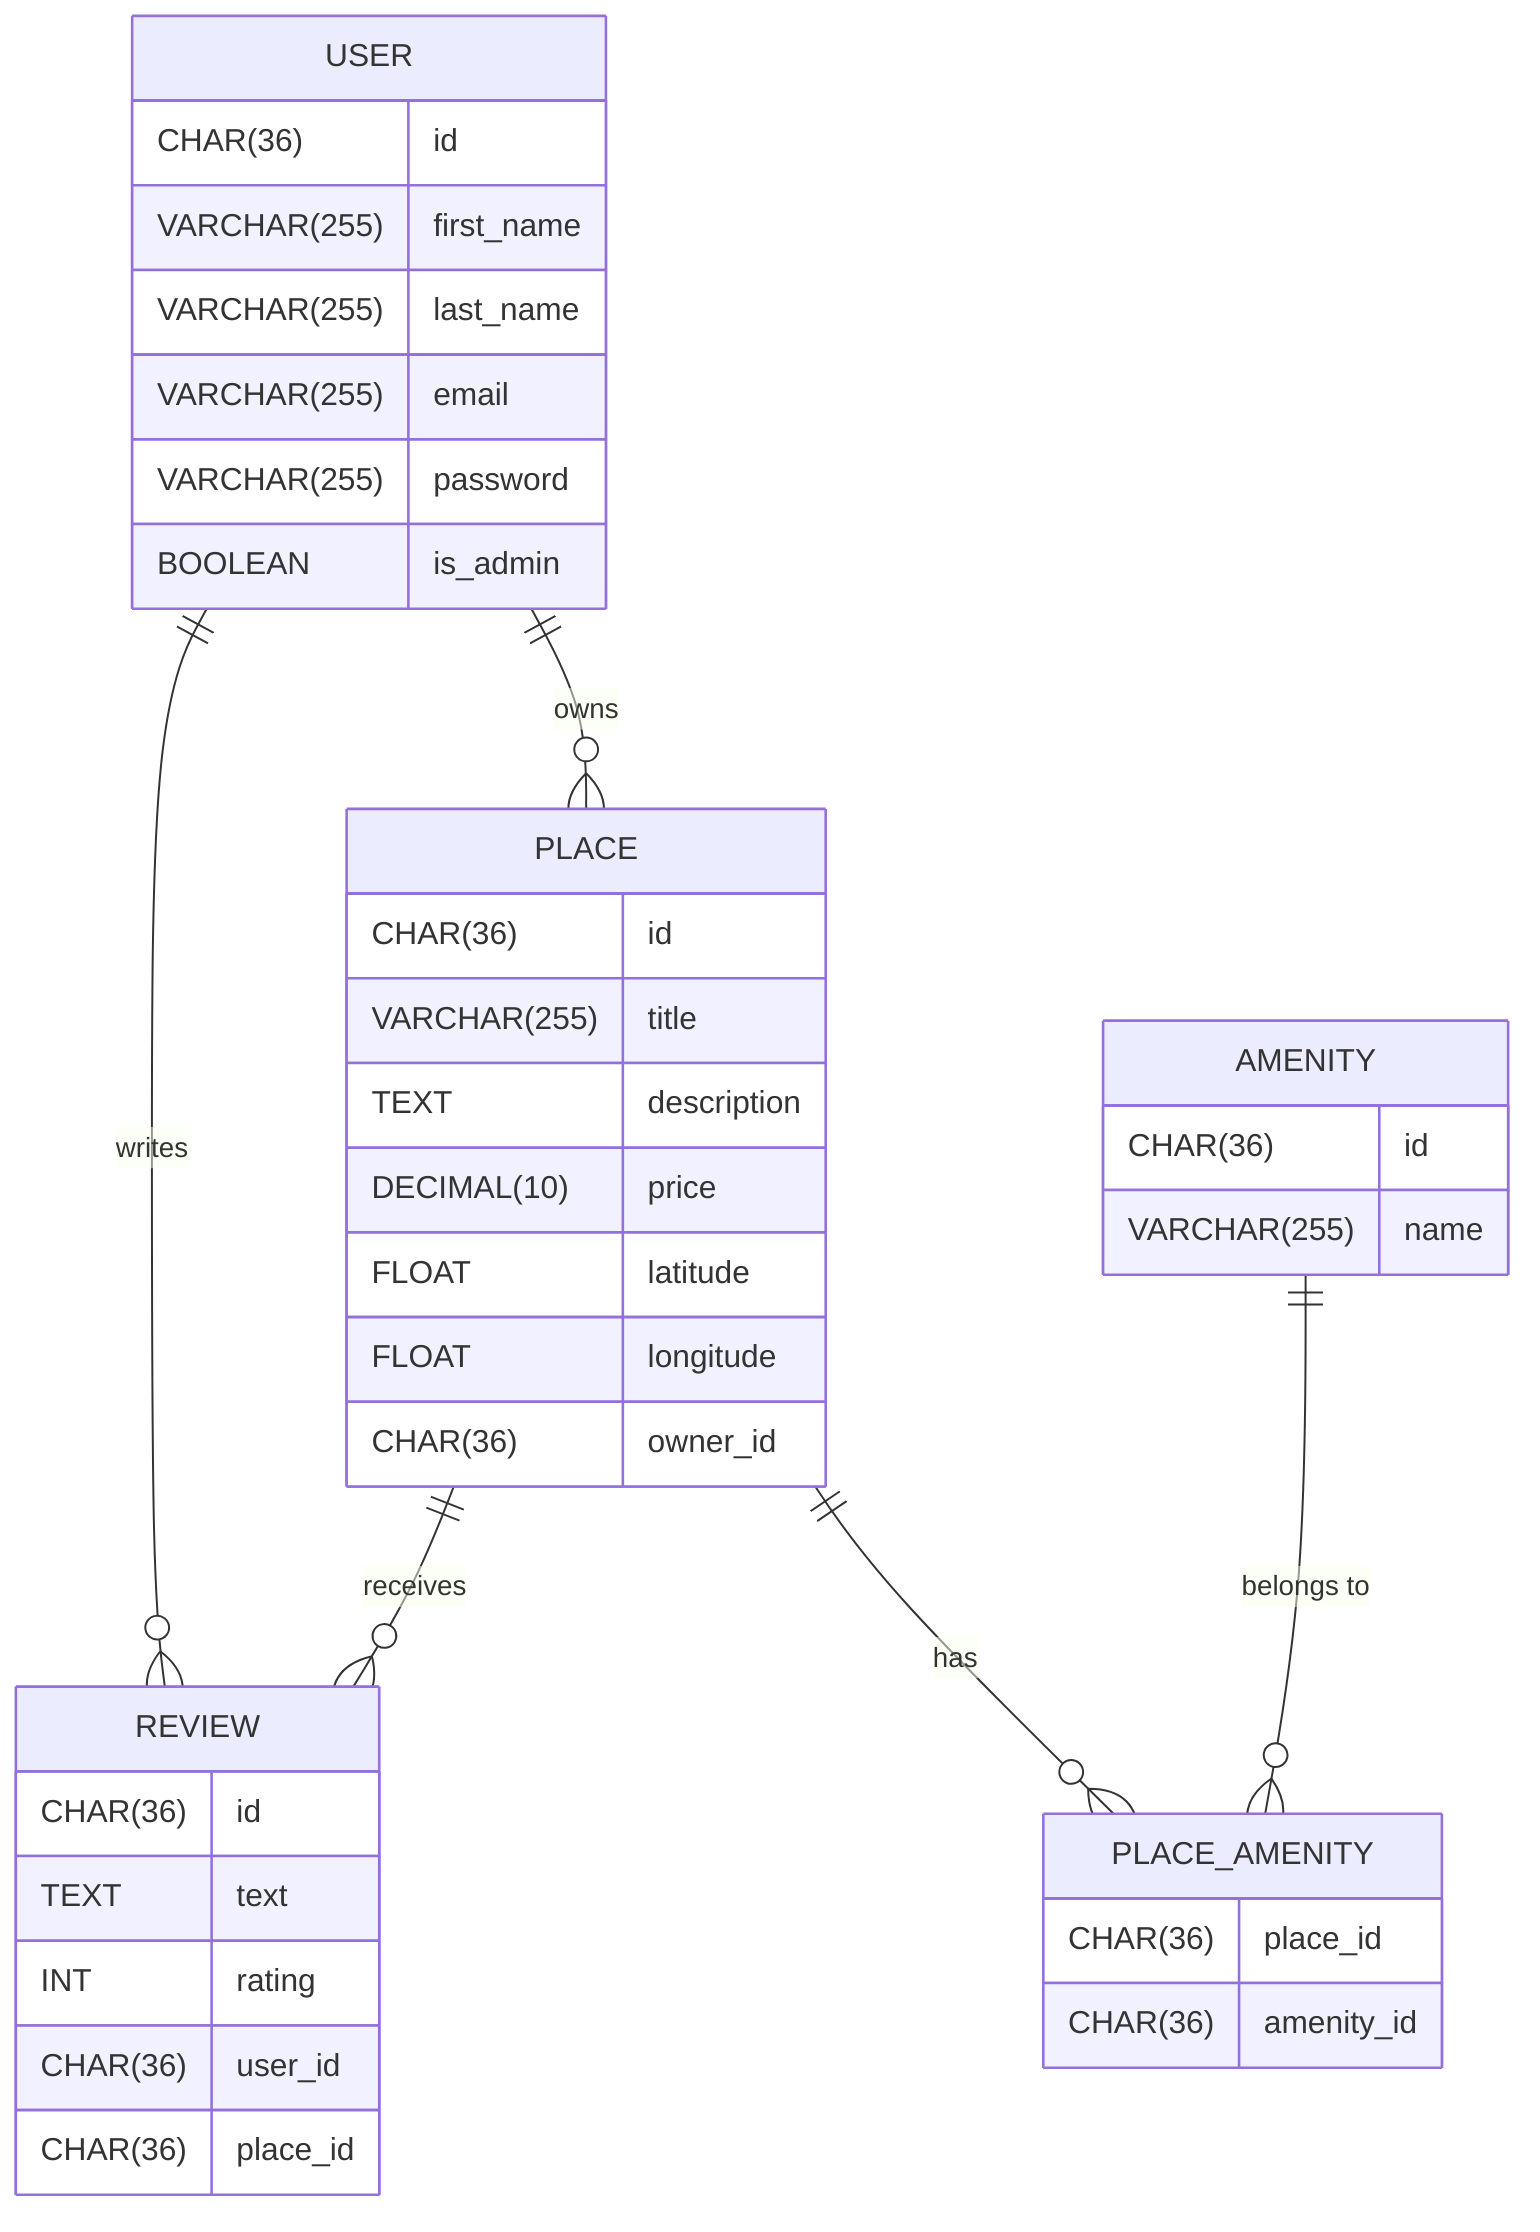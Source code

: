 erDiagram
    USER {
        CHAR(36) id
        VARCHAR(255) first_name
        VARCHAR(255) last_name
        VARCHAR(255) email
        VARCHAR(255) password
        BOOLEAN is_admin
    }
    PLACE {
        CHAR(36) id
        VARCHAR(255) title
        TEXT description
        DECIMAL(10) price
        FLOAT latitude
        FLOAT longitude
        CHAR(36) owner_id
    }
    REVIEW {
        CHAR(36) id
        TEXT text
        INT rating
        CHAR(36) user_id
        CHAR(36) place_id
    }
    AMENITY {
        CHAR(36) id
        VARCHAR(255) name
    }
    PLACE_AMENITY {
        CHAR(36) place_id
        CHAR(36) amenity_id
    }

    USER ||--o{ PLACE : "owns"
    USER ||--o{ REVIEW : "writes"
    PLACE ||--o{ REVIEW : "receives"
    PLACE ||--o{ PLACE_AMENITY : "has"
    AMENITY ||--o{ PLACE_AMENITY : "belongs to"